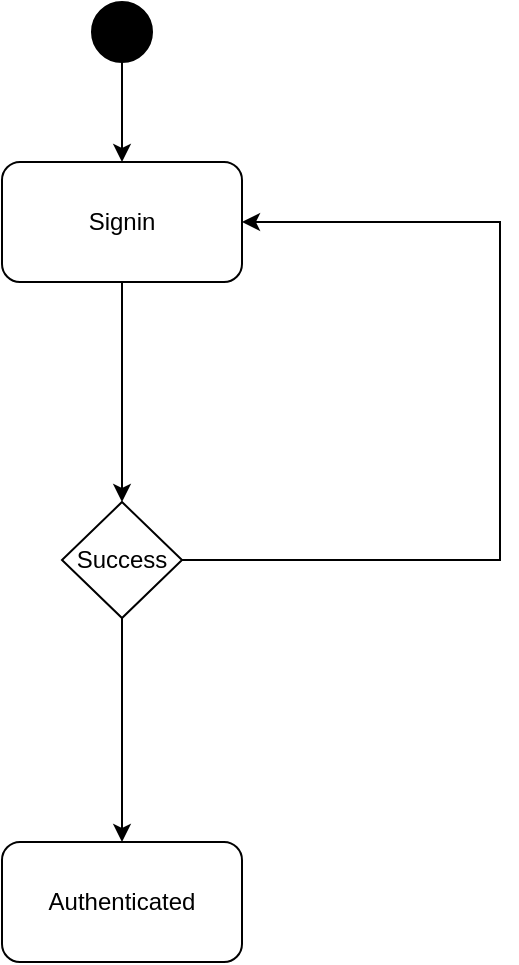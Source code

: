 <mxfile version="14.5.1" type="device"><diagram id="ihgyV_yldiy4tqD08UZq" name="Page-1"><mxGraphModel dx="1422" dy="762" grid="1" gridSize="10" guides="1" tooltips="1" connect="1" arrows="1" fold="1" page="1" pageScale="1" pageWidth="827" pageHeight="583" math="0" shadow="0"><root><mxCell id="0"/><mxCell id="1" parent="0"/><mxCell id="zceIphd6muxPx2nC5veP-7" value="" style="edgeStyle=orthogonalEdgeStyle;rounded=0;orthogonalLoop=1;jettySize=auto;html=1;" parent="1" source="zceIphd6muxPx2nC5veP-1" target="zceIphd6muxPx2nC5veP-2" edge="1"><mxGeometry relative="1" as="geometry"/></mxCell><mxCell id="zceIphd6muxPx2nC5veP-1" value="" style="ellipse;whiteSpace=wrap;html=1;fillColor=#000000;" parent="1" vertex="1"><mxGeometry x="375" y="40" width="30" height="30" as="geometry"/></mxCell><mxCell id="zceIphd6muxPx2nC5veP-8" style="edgeStyle=orthogonalEdgeStyle;rounded=0;orthogonalLoop=1;jettySize=auto;html=1;exitX=0.5;exitY=1;exitDx=0;exitDy=0;" parent="1" source="zceIphd6muxPx2nC5veP-2" target="zceIphd6muxPx2nC5veP-3" edge="1"><mxGeometry relative="1" as="geometry"/></mxCell><mxCell id="zceIphd6muxPx2nC5veP-2" value="Signin" style="rounded=1;whiteSpace=wrap;html=1;" parent="1" vertex="1"><mxGeometry x="330" y="120" width="120" height="60" as="geometry"/></mxCell><mxCell id="zceIphd6muxPx2nC5veP-9" style="edgeStyle=orthogonalEdgeStyle;rounded=0;orthogonalLoop=1;jettySize=auto;html=1;exitX=0.5;exitY=1;exitDx=0;exitDy=0;entryX=0.5;entryY=0;entryDx=0;entryDy=0;" parent="1" source="zceIphd6muxPx2nC5veP-3" target="zceIphd6muxPx2nC5veP-5" edge="1"><mxGeometry relative="1" as="geometry"/></mxCell><mxCell id="zceIphd6muxPx2nC5veP-12" style="edgeStyle=orthogonalEdgeStyle;rounded=0;orthogonalLoop=1;jettySize=auto;html=1;exitX=1;exitY=0.5;exitDx=0;exitDy=0;entryX=1;entryY=0.5;entryDx=0;entryDy=0;" parent="1" source="zceIphd6muxPx2nC5veP-3" target="zceIphd6muxPx2nC5veP-2" edge="1"><mxGeometry relative="1" as="geometry"><Array as="points"><mxPoint x="579" y="319"/><mxPoint x="579" y="150"/></Array></mxGeometry></mxCell><mxCell id="zceIphd6muxPx2nC5veP-3" value="Success" style="rhombus;whiteSpace=wrap;html=1;" parent="1" vertex="1"><mxGeometry x="360" y="290" width="60" height="58" as="geometry"/></mxCell><mxCell id="zceIphd6muxPx2nC5veP-5" value="Authenticated" style="rounded=1;whiteSpace=wrap;html=1;" parent="1" vertex="1"><mxGeometry x="330" y="460" width="120" height="60" as="geometry"/></mxCell></root></mxGraphModel></diagram></mxfile>